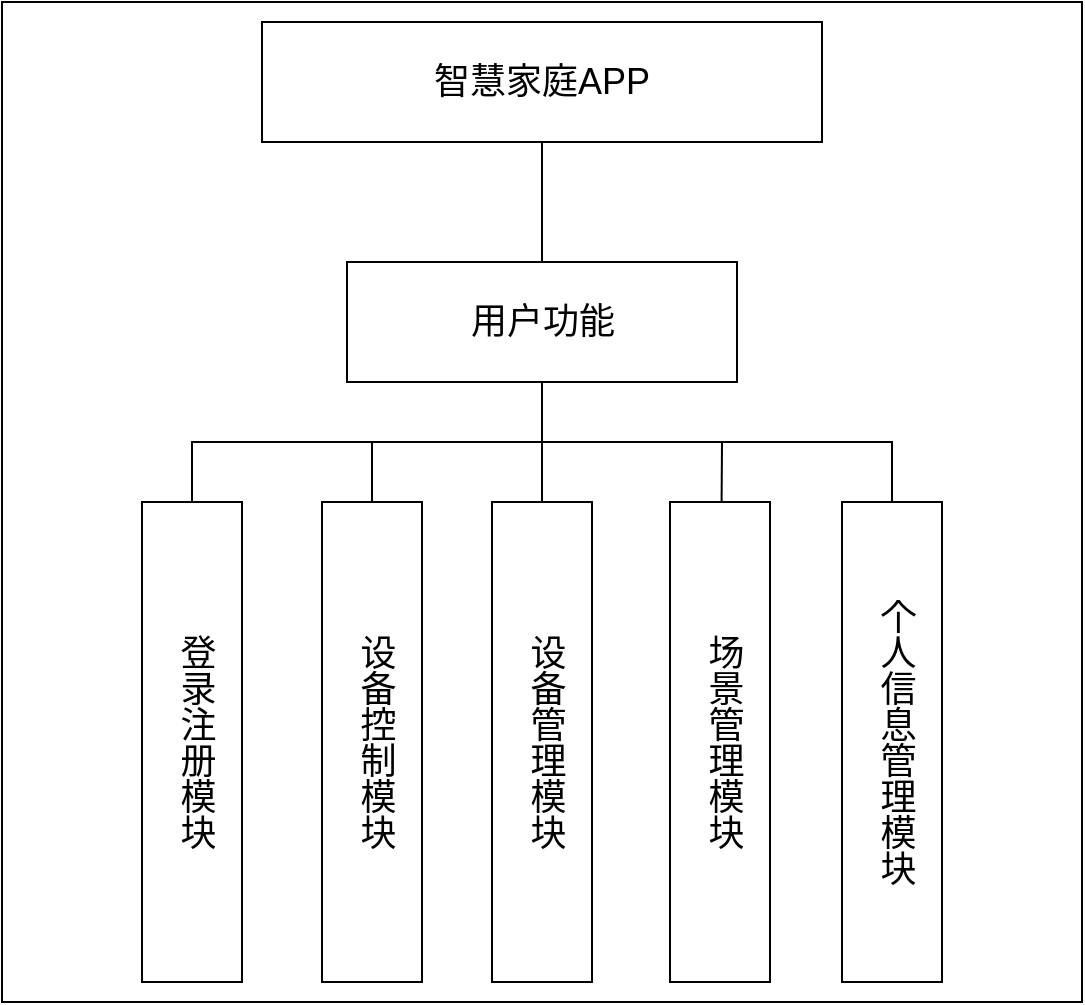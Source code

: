 <mxfile version="24.4.4" type="github">
  <diagram name="第 1 页" id="6juX_oo3U85sf9RQ1iuz">
    <mxGraphModel dx="1221" dy="725" grid="1" gridSize="10" guides="1" tooltips="1" connect="1" arrows="1" fold="1" page="1" pageScale="1" pageWidth="827" pageHeight="1169" math="0" shadow="0">
      <root>
        <mxCell id="0" />
        <mxCell id="1" parent="0" />
        <mxCell id="1tLmyOXdZRE4iyiBzcDP-18" value="" style="rounded=0;whiteSpace=wrap;html=1;" parent="1" vertex="1">
          <mxGeometry x="30" y="190" width="540" height="500" as="geometry" />
        </mxCell>
        <mxCell id="1tLmyOXdZRE4iyiBzcDP-1" value="&lt;font style=&quot;font-size: 18px;&quot;&gt;智慧家庭APP&lt;/font&gt;" style="rounded=0;whiteSpace=wrap;html=1;" parent="1" vertex="1">
          <mxGeometry x="160" y="200" width="280" height="60" as="geometry" />
        </mxCell>
        <mxCell id="1tLmyOXdZRE4iyiBzcDP-2" value="&lt;font style=&quot;font-size: 18px;&quot;&gt;用户功能&lt;/font&gt;" style="rounded=0;whiteSpace=wrap;html=1;" parent="1" vertex="1">
          <mxGeometry x="202.5" y="320" width="195" height="60" as="geometry" />
        </mxCell>
        <mxCell id="1tLmyOXdZRE4iyiBzcDP-3" value="" style="endArrow=none;html=1;rounded=0;entryX=0.5;entryY=1;entryDx=0;entryDy=0;exitX=0.5;exitY=0;exitDx=0;exitDy=0;" parent="1" source="1tLmyOXdZRE4iyiBzcDP-2" target="1tLmyOXdZRE4iyiBzcDP-1" edge="1">
          <mxGeometry width="50" height="50" relative="1" as="geometry">
            <mxPoint x="350" y="500" as="sourcePoint" />
            <mxPoint x="400" y="450" as="targetPoint" />
          </mxGeometry>
        </mxCell>
        <mxCell id="1tLmyOXdZRE4iyiBzcDP-4" value="&lt;font style=&quot;font-size: 18px;&quot;&gt;登录注册模块&lt;/font&gt;" style="rounded=0;whiteSpace=wrap;html=1;horizontal=1;textDirection=vertical-lr;" parent="1" vertex="1">
          <mxGeometry x="100" y="440" width="50" height="240" as="geometry" />
        </mxCell>
        <mxCell id="1tLmyOXdZRE4iyiBzcDP-5" value="&lt;font style=&quot;font-size: 18px;&quot;&gt;设备控制模块&lt;/font&gt;" style="rounded=0;whiteSpace=wrap;html=1;horizontal=1;textDirection=vertical-lr;" parent="1" vertex="1">
          <mxGeometry x="190" y="440" width="50" height="240" as="geometry" />
        </mxCell>
        <mxCell id="1tLmyOXdZRE4iyiBzcDP-6" value="&lt;font style=&quot;font-size: 18px;&quot;&gt;场景管理模块&lt;/font&gt;" style="rounded=0;whiteSpace=wrap;html=1;horizontal=1;textDirection=vertical-lr;" parent="1" vertex="1">
          <mxGeometry x="364" y="440" width="50" height="240" as="geometry" />
        </mxCell>
        <mxCell id="1tLmyOXdZRE4iyiBzcDP-7" value="&lt;font style=&quot;font-size: 18px;&quot;&gt;个人信息管理模块&lt;/font&gt;" style="rounded=0;whiteSpace=wrap;html=1;horizontal=1;textDirection=vertical-lr;" parent="1" vertex="1">
          <mxGeometry x="450" y="440" width="50" height="240" as="geometry" />
        </mxCell>
        <mxCell id="1tLmyOXdZRE4iyiBzcDP-8" value="&lt;font style=&quot;font-size: 18px;&quot;&gt;设备管理模块&lt;/font&gt;" style="rounded=0;whiteSpace=wrap;html=1;horizontal=1;textDirection=vertical-lr;" parent="1" vertex="1">
          <mxGeometry x="275" y="440" width="50" height="240" as="geometry" />
        </mxCell>
        <mxCell id="1tLmyOXdZRE4iyiBzcDP-11" value="" style="endArrow=none;html=1;rounded=0;entryX=0.5;entryY=1;entryDx=0;entryDy=0;" parent="1" target="1tLmyOXdZRE4iyiBzcDP-2" edge="1">
          <mxGeometry width="50" height="50" relative="1" as="geometry">
            <mxPoint x="300" y="440" as="sourcePoint" />
            <mxPoint x="340" y="430" as="targetPoint" />
          </mxGeometry>
        </mxCell>
        <mxCell id="1tLmyOXdZRE4iyiBzcDP-14" value="" style="endArrow=none;html=1;rounded=0;exitX=0.5;exitY=0;exitDx=0;exitDy=0;" parent="1" source="1tLmyOXdZRE4iyiBzcDP-4" edge="1">
          <mxGeometry width="50" height="50" relative="1" as="geometry">
            <mxPoint x="260" y="510" as="sourcePoint" />
            <mxPoint x="300" y="410" as="targetPoint" />
            <Array as="points">
              <mxPoint x="125" y="410" />
            </Array>
          </mxGeometry>
        </mxCell>
        <mxCell id="1tLmyOXdZRE4iyiBzcDP-15" value="" style="endArrow=none;html=1;rounded=0;exitX=0.5;exitY=0;exitDx=0;exitDy=0;" parent="1" source="1tLmyOXdZRE4iyiBzcDP-5" edge="1">
          <mxGeometry width="50" height="50" relative="1" as="geometry">
            <mxPoint x="260" y="510" as="sourcePoint" />
            <mxPoint x="215" y="410" as="targetPoint" />
          </mxGeometry>
        </mxCell>
        <mxCell id="1tLmyOXdZRE4iyiBzcDP-16" value="" style="endArrow=none;html=1;rounded=0;exitX=0.5;exitY=0;exitDx=0;exitDy=0;" parent="1" source="1tLmyOXdZRE4iyiBzcDP-7" edge="1">
          <mxGeometry width="50" height="50" relative="1" as="geometry">
            <mxPoint x="260" y="510" as="sourcePoint" />
            <mxPoint x="300" y="410" as="targetPoint" />
            <Array as="points">
              <mxPoint x="475" y="410" />
            </Array>
          </mxGeometry>
        </mxCell>
        <mxCell id="1tLmyOXdZRE4iyiBzcDP-17" value="" style="endArrow=none;html=1;rounded=0;" parent="1" source="1tLmyOXdZRE4iyiBzcDP-6" edge="1">
          <mxGeometry width="50" height="50" relative="1" as="geometry">
            <mxPoint x="260" y="510" as="sourcePoint" />
            <mxPoint x="390" y="410" as="targetPoint" />
          </mxGeometry>
        </mxCell>
      </root>
    </mxGraphModel>
  </diagram>
</mxfile>
